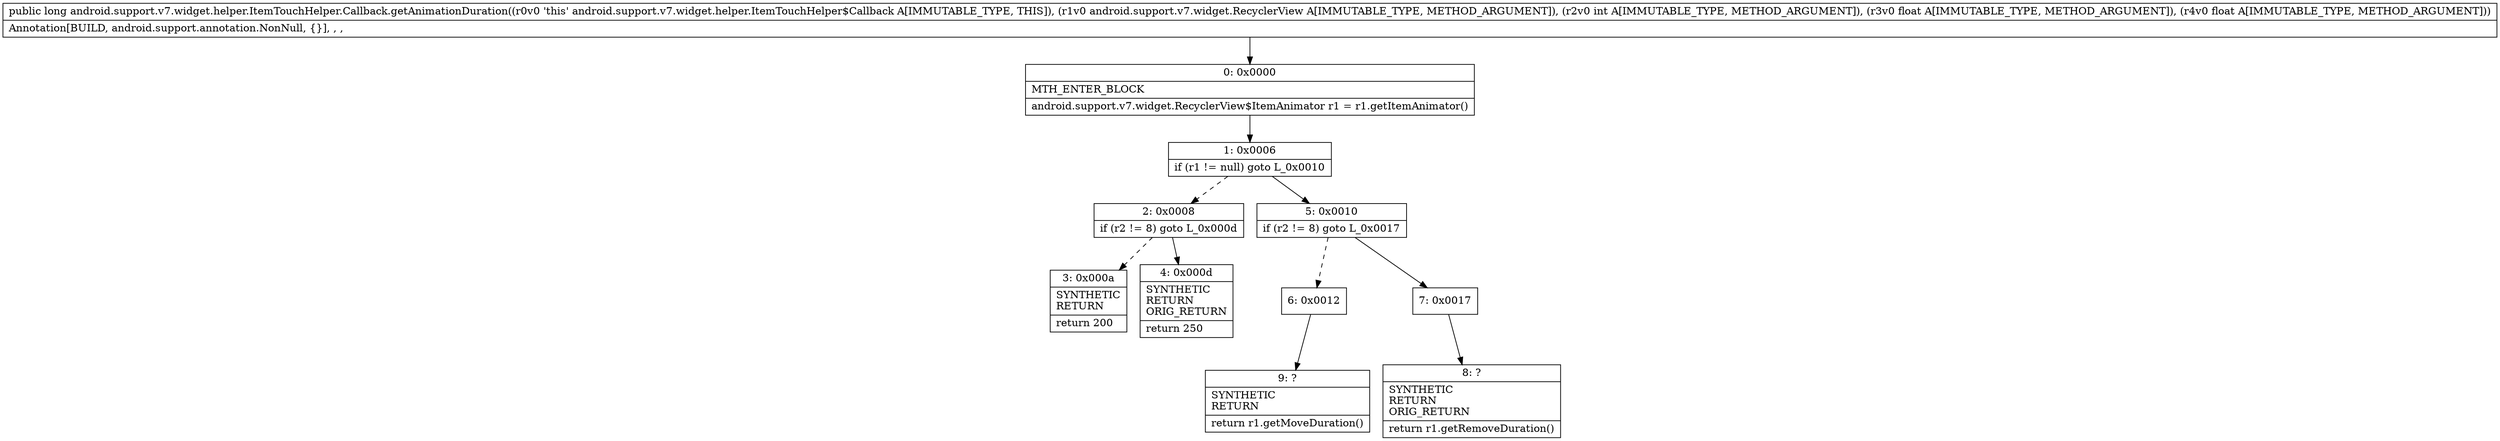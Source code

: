 digraph "CFG forandroid.support.v7.widget.helper.ItemTouchHelper.Callback.getAnimationDuration(Landroid\/support\/v7\/widget\/RecyclerView;IFF)J" {
Node_0 [shape=record,label="{0\:\ 0x0000|MTH_ENTER_BLOCK\l|android.support.v7.widget.RecyclerView$ItemAnimator r1 = r1.getItemAnimator()\l}"];
Node_1 [shape=record,label="{1\:\ 0x0006|if (r1 != null) goto L_0x0010\l}"];
Node_2 [shape=record,label="{2\:\ 0x0008|if (r2 != 8) goto L_0x000d\l}"];
Node_3 [shape=record,label="{3\:\ 0x000a|SYNTHETIC\lRETURN\l|return 200\l}"];
Node_4 [shape=record,label="{4\:\ 0x000d|SYNTHETIC\lRETURN\lORIG_RETURN\l|return 250\l}"];
Node_5 [shape=record,label="{5\:\ 0x0010|if (r2 != 8) goto L_0x0017\l}"];
Node_6 [shape=record,label="{6\:\ 0x0012}"];
Node_7 [shape=record,label="{7\:\ 0x0017}"];
Node_8 [shape=record,label="{8\:\ ?|SYNTHETIC\lRETURN\lORIG_RETURN\l|return r1.getRemoveDuration()\l}"];
Node_9 [shape=record,label="{9\:\ ?|SYNTHETIC\lRETURN\l|return r1.getMoveDuration()\l}"];
MethodNode[shape=record,label="{public long android.support.v7.widget.helper.ItemTouchHelper.Callback.getAnimationDuration((r0v0 'this' android.support.v7.widget.helper.ItemTouchHelper$Callback A[IMMUTABLE_TYPE, THIS]), (r1v0 android.support.v7.widget.RecyclerView A[IMMUTABLE_TYPE, METHOD_ARGUMENT]), (r2v0 int A[IMMUTABLE_TYPE, METHOD_ARGUMENT]), (r3v0 float A[IMMUTABLE_TYPE, METHOD_ARGUMENT]), (r4v0 float A[IMMUTABLE_TYPE, METHOD_ARGUMENT]))  | Annotation[BUILD, android.support.annotation.NonNull, \{\}], , , \l}"];
MethodNode -> Node_0;
Node_0 -> Node_1;
Node_1 -> Node_2[style=dashed];
Node_1 -> Node_5;
Node_2 -> Node_3[style=dashed];
Node_2 -> Node_4;
Node_5 -> Node_6[style=dashed];
Node_5 -> Node_7;
Node_6 -> Node_9;
Node_7 -> Node_8;
}

